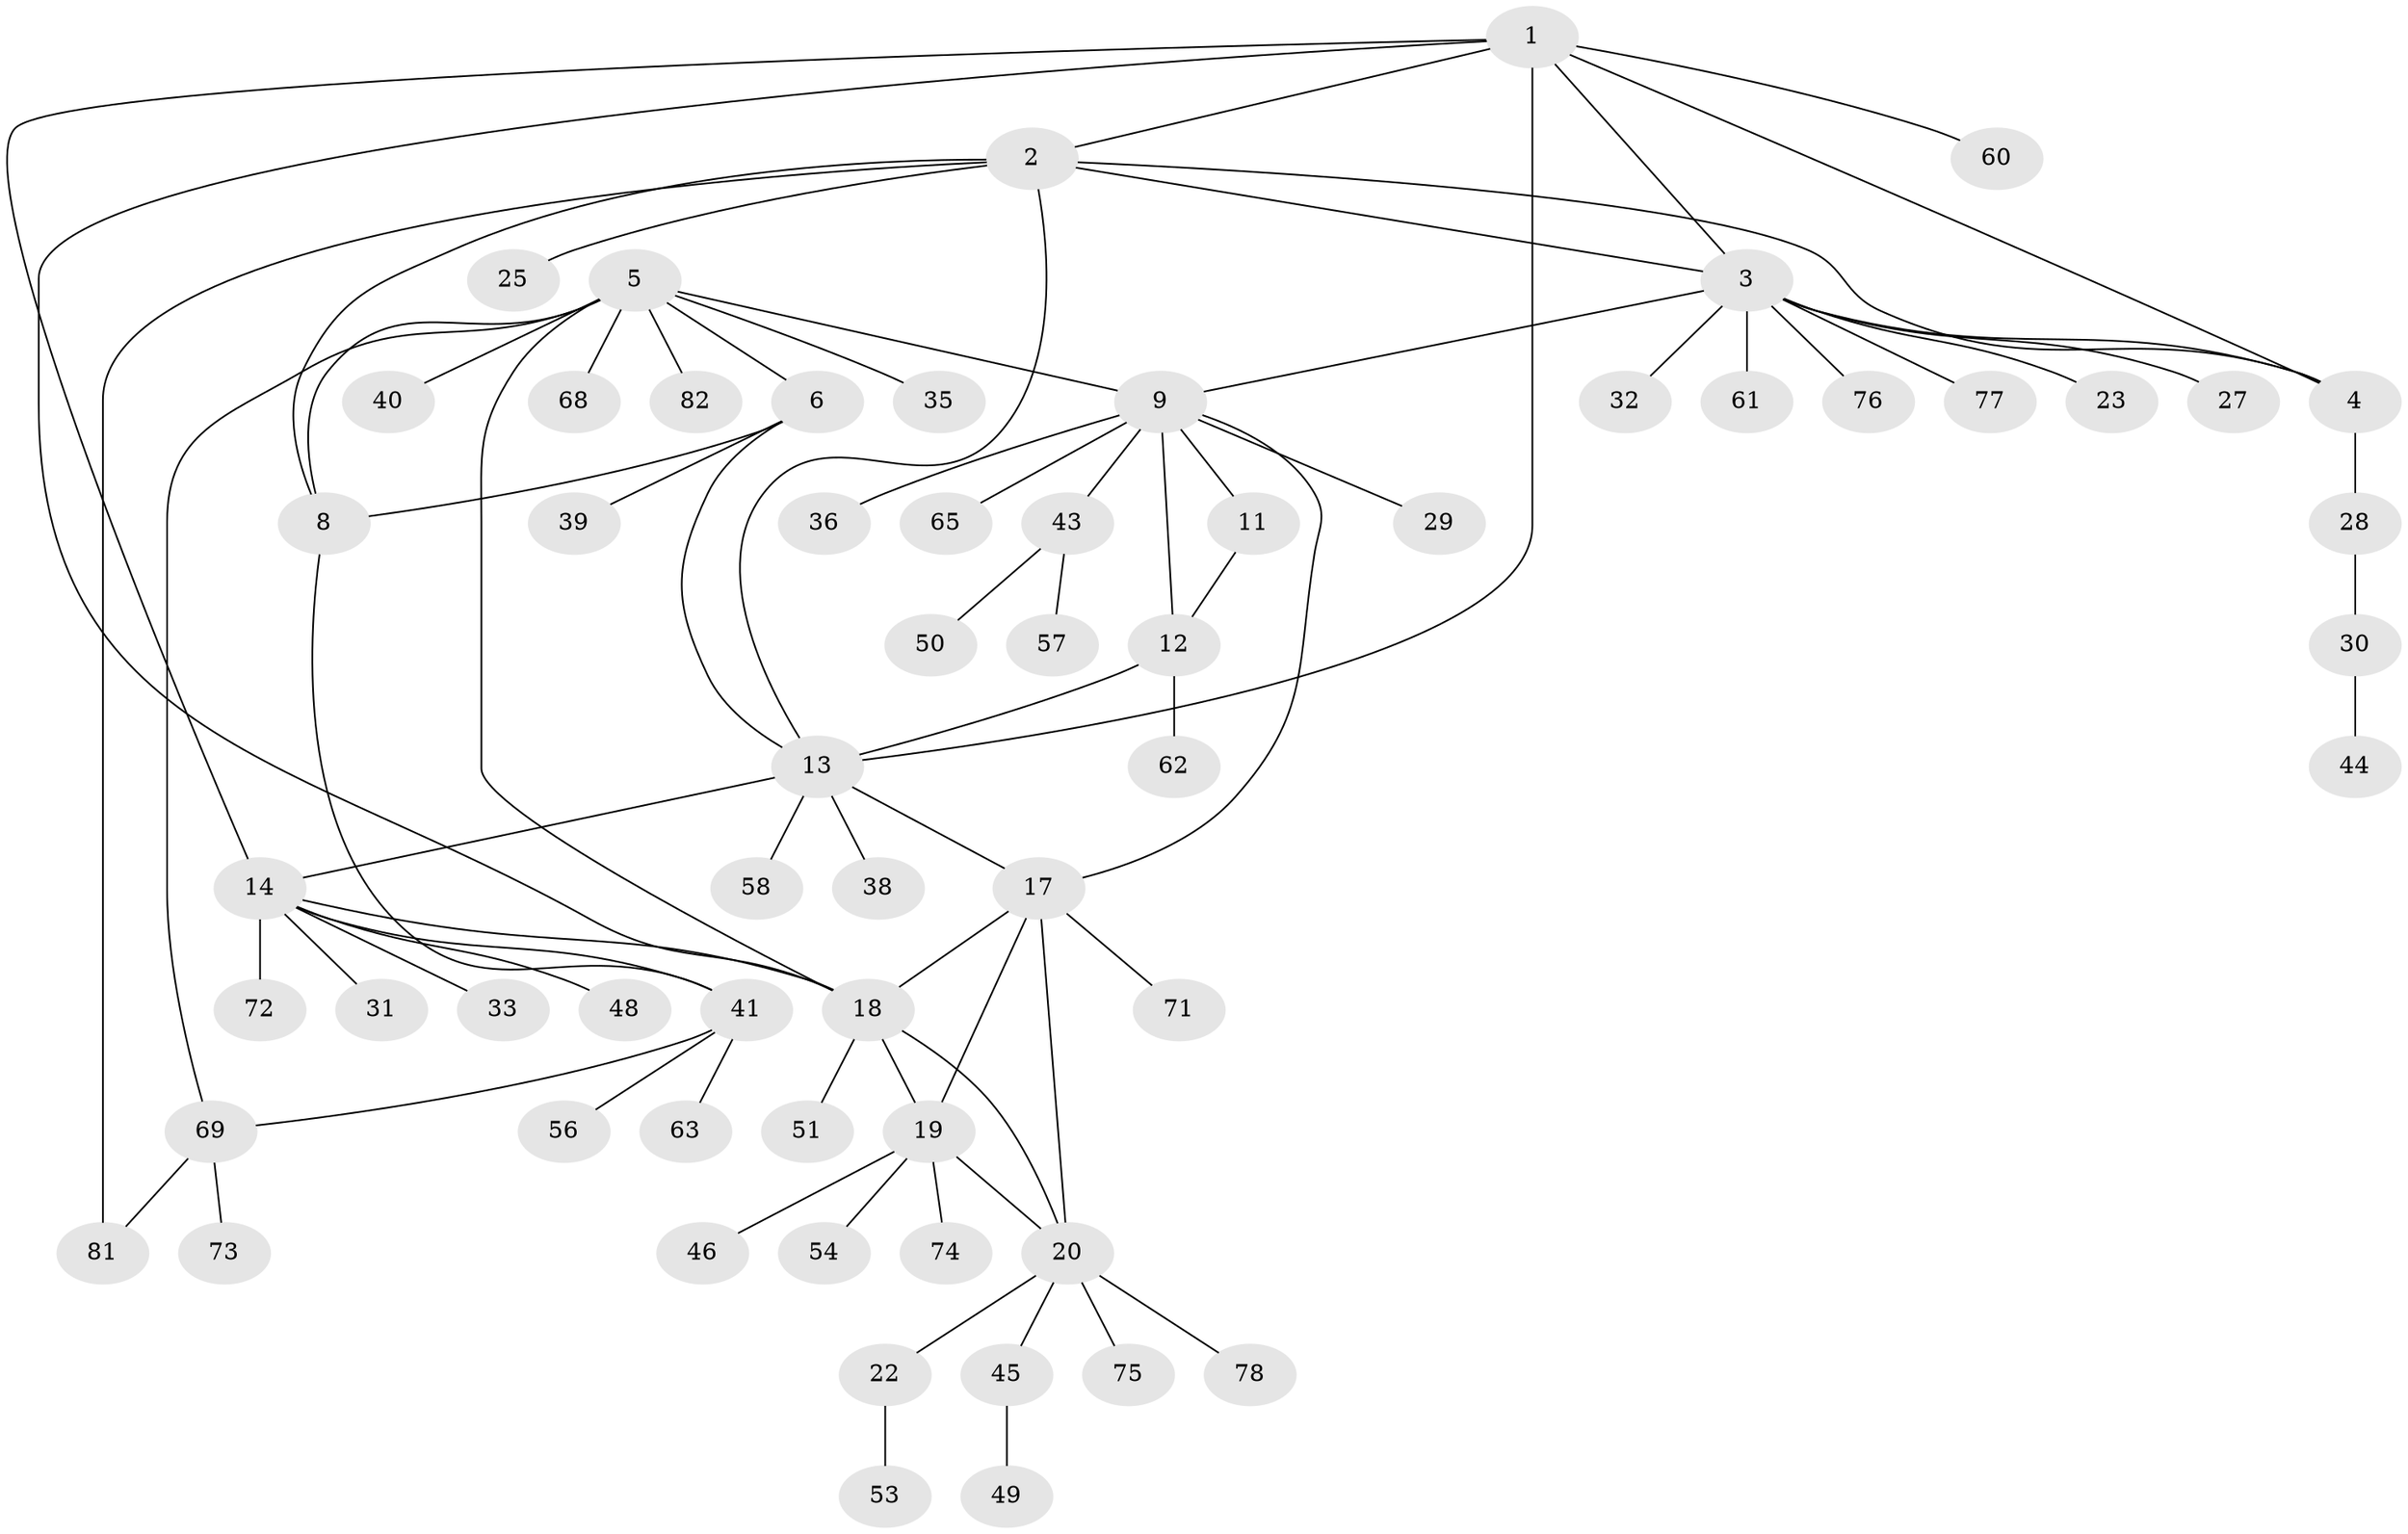 // original degree distribution, {6: 0.047619047619047616, 7: 0.05952380952380952, 10: 0.023809523809523808, 5: 0.05952380952380952, 4: 0.05952380952380952, 8: 0.023809523809523808, 1: 0.5714285714285714, 3: 0.047619047619047616, 2: 0.10714285714285714}
// Generated by graph-tools (version 1.1) at 2025/11/02/27/25 16:11:36]
// undirected, 62 vertices, 81 edges
graph export_dot {
graph [start="1"]
  node [color=gray90,style=filled];
  1 [super="+16"];
  2 [super="+66"];
  3 [super="+34"];
  4 [super="+47"];
  5 [super="+7"];
  6 [super="+24"];
  8;
  9 [super="+10"];
  11 [super="+42"];
  12 [super="+37"];
  13 [super="+15"];
  14 [super="+21"];
  17 [super="+26"];
  18 [super="+67"];
  19 [super="+64"];
  20 [super="+84"];
  22 [super="+83"];
  23;
  25 [super="+55"];
  27;
  28 [super="+70"];
  29;
  30;
  31;
  32;
  33;
  35;
  36;
  38;
  39;
  40;
  41 [super="+52"];
  43 [super="+79"];
  44;
  45;
  46;
  48;
  49;
  50;
  51;
  53;
  54;
  56;
  57 [super="+59"];
  58;
  60;
  61;
  62;
  63;
  65;
  68;
  69;
  71;
  72;
  73 [super="+80"];
  74;
  75;
  76;
  77;
  78;
  81;
  82;
  1 -- 2;
  1 -- 3;
  1 -- 4;
  1 -- 18;
  1 -- 60;
  1 -- 13 [weight=2];
  1 -- 14;
  2 -- 3;
  2 -- 4;
  2 -- 8;
  2 -- 25;
  2 -- 81;
  2 -- 13;
  3 -- 4;
  3 -- 23;
  3 -- 27;
  3 -- 32;
  3 -- 61;
  3 -- 76;
  3 -- 77;
  3 -- 9;
  4 -- 28;
  5 -- 6 [weight=2];
  5 -- 8 [weight=2];
  5 -- 18;
  5 -- 40;
  5 -- 68;
  5 -- 82;
  5 -- 35;
  5 -- 69;
  5 -- 9;
  6 -- 8;
  6 -- 39;
  6 -- 13;
  8 -- 41;
  9 -- 11 [weight=2];
  9 -- 12 [weight=2];
  9 -- 17;
  9 -- 43;
  9 -- 65;
  9 -- 36;
  9 -- 29;
  11 -- 12;
  12 -- 13;
  12 -- 62;
  13 -- 14 [weight=2];
  13 -- 38;
  13 -- 58;
  13 -- 17;
  14 -- 18;
  14 -- 31;
  14 -- 33;
  14 -- 41;
  14 -- 48;
  14 -- 72;
  17 -- 18;
  17 -- 19;
  17 -- 20;
  17 -- 71;
  18 -- 19;
  18 -- 20;
  18 -- 51;
  19 -- 20;
  19 -- 46;
  19 -- 54;
  19 -- 74;
  20 -- 22;
  20 -- 45;
  20 -- 75;
  20 -- 78;
  22 -- 53;
  28 -- 30;
  30 -- 44;
  41 -- 56;
  41 -- 63;
  41 -- 69;
  43 -- 50;
  43 -- 57;
  45 -- 49;
  69 -- 73;
  69 -- 81;
}
